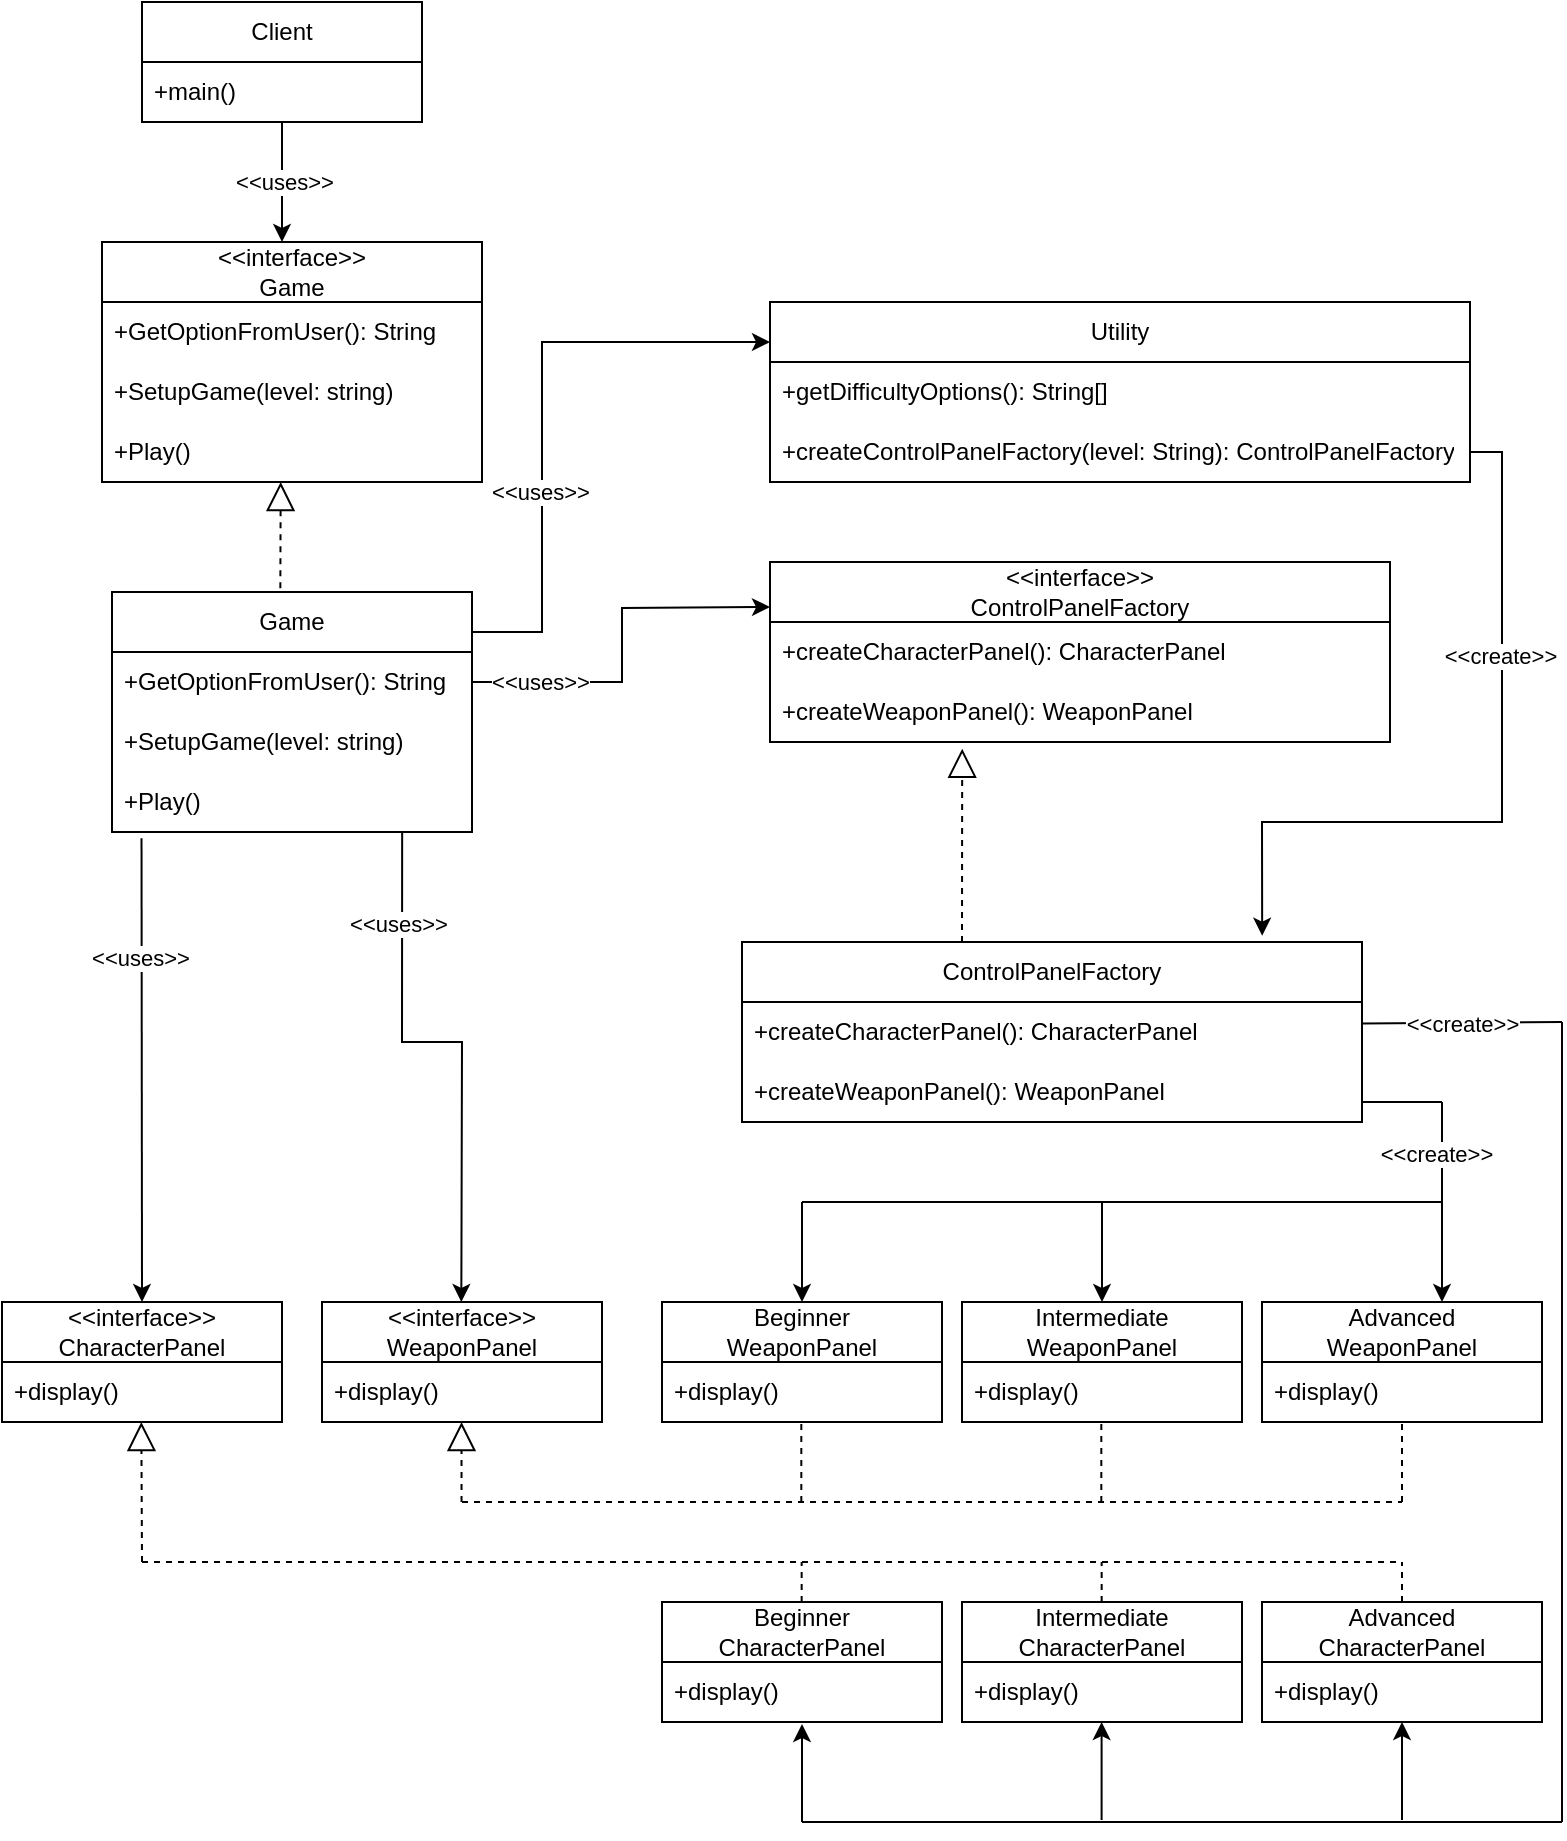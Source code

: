 <mxfile version="26.0.11">
  <diagram id="C5RBs43oDa-KdzZeNtuy" name="Page-1">
    <mxGraphModel dx="1091" dy="1097" grid="1" gridSize="10" guides="1" tooltips="1" connect="1" arrows="1" fold="1" page="1" pageScale="1" pageWidth="827" pageHeight="1169" math="0" shadow="0">
      <root>
        <mxCell id="WIyWlLk6GJQsqaUBKTNV-0" />
        <mxCell id="WIyWlLk6GJQsqaUBKTNV-1" parent="WIyWlLk6GJQsqaUBKTNV-0" />
        <mxCell id="McngEcx9FWwqstUlVT2f-10" style="edgeStyle=orthogonalEdgeStyle;rounded=0;orthogonalLoop=1;jettySize=auto;html=1;exitX=0.5;exitY=1;exitDx=0;exitDy=0;exitPerimeter=0;" edge="1" parent="WIyWlLk6GJQsqaUBKTNV-1">
          <mxGeometry relative="1" as="geometry">
            <mxPoint x="170" y="180" as="targetPoint" />
            <mxPoint x="170" y="120" as="sourcePoint" />
          </mxGeometry>
        </mxCell>
        <mxCell id="McngEcx9FWwqstUlVT2f-11" value="&amp;lt;&amp;lt;uses&amp;gt;&amp;gt;" style="edgeLabel;html=1;align=center;verticalAlign=middle;resizable=0;points=[];" vertex="1" connectable="0" parent="McngEcx9FWwqstUlVT2f-10">
          <mxGeometry x="0.004" y="1" relative="1" as="geometry">
            <mxPoint as="offset" />
          </mxGeometry>
        </mxCell>
        <mxCell id="McngEcx9FWwqstUlVT2f-4" value="&amp;lt;&amp;lt;interface&amp;gt;&amp;gt;&lt;div&gt;Game&lt;/div&gt;" style="swimlane;fontStyle=0;childLayout=stackLayout;horizontal=1;startSize=30;horizontalStack=0;resizeParent=1;resizeParentMax=0;resizeLast=0;collapsible=1;marginBottom=0;whiteSpace=wrap;html=1;" vertex="1" parent="WIyWlLk6GJQsqaUBKTNV-1">
          <mxGeometry x="80" y="180" width="190" height="120" as="geometry" />
        </mxCell>
        <mxCell id="McngEcx9FWwqstUlVT2f-6" value="+GetOptionFromUser(): String" style="text;strokeColor=none;fillColor=none;align=left;verticalAlign=middle;spacingLeft=4;spacingRight=4;overflow=hidden;points=[[0,0.5],[1,0.5]];portConstraint=eastwest;rotatable=0;whiteSpace=wrap;html=1;" vertex="1" parent="McngEcx9FWwqstUlVT2f-4">
          <mxGeometry y="30" width="190" height="30" as="geometry" />
        </mxCell>
        <mxCell id="McngEcx9FWwqstUlVT2f-5" value="+SetupGame(level: string)" style="text;strokeColor=none;fillColor=none;align=left;verticalAlign=middle;spacingLeft=4;spacingRight=4;overflow=hidden;points=[[0,0.5],[1,0.5]];portConstraint=eastwest;rotatable=0;whiteSpace=wrap;html=1;" vertex="1" parent="McngEcx9FWwqstUlVT2f-4">
          <mxGeometry y="60" width="190" height="30" as="geometry" />
        </mxCell>
        <mxCell id="McngEcx9FWwqstUlVT2f-7" value="+Play()" style="text;strokeColor=none;fillColor=none;align=left;verticalAlign=middle;spacingLeft=4;spacingRight=4;overflow=hidden;points=[[0,0.5],[1,0.5]];portConstraint=eastwest;rotatable=0;whiteSpace=wrap;html=1;" vertex="1" parent="McngEcx9FWwqstUlVT2f-4">
          <mxGeometry y="90" width="190" height="30" as="geometry" />
        </mxCell>
        <mxCell id="McngEcx9FWwqstUlVT2f-12" value="Game" style="swimlane;fontStyle=0;childLayout=stackLayout;horizontal=1;startSize=30;horizontalStack=0;resizeParent=1;resizeParentMax=0;resizeLast=0;collapsible=1;marginBottom=0;whiteSpace=wrap;html=1;" vertex="1" parent="WIyWlLk6GJQsqaUBKTNV-1">
          <mxGeometry x="85" y="355" width="180" height="120" as="geometry" />
        </mxCell>
        <mxCell id="McngEcx9FWwqstUlVT2f-13" value="+GetOptionFromUser(): String" style="text;strokeColor=none;fillColor=none;align=left;verticalAlign=middle;spacingLeft=4;spacingRight=4;overflow=hidden;points=[[0,0.5],[1,0.5]];portConstraint=eastwest;rotatable=0;whiteSpace=wrap;html=1;" vertex="1" parent="McngEcx9FWwqstUlVT2f-12">
          <mxGeometry y="30" width="180" height="30" as="geometry" />
        </mxCell>
        <mxCell id="McngEcx9FWwqstUlVT2f-14" value="+SetupGame(level: string)" style="text;strokeColor=none;fillColor=none;align=left;verticalAlign=middle;spacingLeft=4;spacingRight=4;overflow=hidden;points=[[0,0.5],[1,0.5]];portConstraint=eastwest;rotatable=0;whiteSpace=wrap;html=1;" vertex="1" parent="McngEcx9FWwqstUlVT2f-12">
          <mxGeometry y="60" width="180" height="30" as="geometry" />
        </mxCell>
        <mxCell id="McngEcx9FWwqstUlVT2f-15" value="+Play()" style="text;strokeColor=none;fillColor=none;align=left;verticalAlign=middle;spacingLeft=4;spacingRight=4;overflow=hidden;points=[[0,0.5],[1,0.5]];portConstraint=eastwest;rotatable=0;whiteSpace=wrap;html=1;" vertex="1" parent="McngEcx9FWwqstUlVT2f-12">
          <mxGeometry y="90" width="180" height="30" as="geometry" />
        </mxCell>
        <mxCell id="McngEcx9FWwqstUlVT2f-18" value="ControlPanelFactory" style="swimlane;fontStyle=0;childLayout=stackLayout;horizontal=1;startSize=30;horizontalStack=0;resizeParent=1;resizeParentMax=0;resizeLast=0;collapsible=1;marginBottom=0;whiteSpace=wrap;html=1;" vertex="1" parent="WIyWlLk6GJQsqaUBKTNV-1">
          <mxGeometry x="400" y="530" width="310" height="90" as="geometry" />
        </mxCell>
        <mxCell id="McngEcx9FWwqstUlVT2f-19" value="+createCharacterPanel(): CharacterPanel" style="text;strokeColor=none;fillColor=none;align=left;verticalAlign=middle;spacingLeft=4;spacingRight=4;overflow=hidden;points=[[0,0.5],[1,0.5]];portConstraint=eastwest;rotatable=0;whiteSpace=wrap;html=1;" vertex="1" parent="McngEcx9FWwqstUlVT2f-18">
          <mxGeometry y="30" width="310" height="30" as="geometry" />
        </mxCell>
        <mxCell id="McngEcx9FWwqstUlVT2f-21" value="+createWeaponPanel(): WeaponPanel" style="text;strokeColor=none;fillColor=none;align=left;verticalAlign=middle;spacingLeft=4;spacingRight=4;overflow=hidden;points=[[0,0.5],[1,0.5]];portConstraint=eastwest;rotatable=0;whiteSpace=wrap;html=1;" vertex="1" parent="McngEcx9FWwqstUlVT2f-18">
          <mxGeometry y="60" width="310" height="30" as="geometry" />
        </mxCell>
        <mxCell id="McngEcx9FWwqstUlVT2f-132" value="" style="endArrow=block;dashed=1;endFill=0;endSize=12;html=1;rounded=0;entryX=0.31;entryY=1.111;entryDx=0;entryDy=0;entryPerimeter=0;" edge="1" parent="McngEcx9FWwqstUlVT2f-18" target="McngEcx9FWwqstUlVT2f-124">
          <mxGeometry width="160" relative="1" as="geometry">
            <mxPoint x="110" as="sourcePoint" />
            <mxPoint x="270" as="targetPoint" />
          </mxGeometry>
        </mxCell>
        <mxCell id="McngEcx9FWwqstUlVT2f-22" value="Utility" style="swimlane;fontStyle=0;childLayout=stackLayout;horizontal=1;startSize=30;horizontalStack=0;resizeParent=1;resizeParentMax=0;resizeLast=0;collapsible=1;marginBottom=0;whiteSpace=wrap;html=1;" vertex="1" parent="WIyWlLk6GJQsqaUBKTNV-1">
          <mxGeometry x="414" y="210" width="350" height="90" as="geometry" />
        </mxCell>
        <mxCell id="McngEcx9FWwqstUlVT2f-24" value="+getDifficultyOptions(): String[]" style="text;strokeColor=none;fillColor=none;align=left;verticalAlign=middle;spacingLeft=4;spacingRight=4;overflow=hidden;points=[[0,0.5],[1,0.5]];portConstraint=eastwest;rotatable=0;whiteSpace=wrap;html=1;" vertex="1" parent="McngEcx9FWwqstUlVT2f-22">
          <mxGeometry y="30" width="350" height="30" as="geometry" />
        </mxCell>
        <mxCell id="McngEcx9FWwqstUlVT2f-23" value="+createControlPanelFactory(level: String): ControlPanelFactory" style="text;strokeColor=none;fillColor=none;align=left;verticalAlign=middle;spacingLeft=4;spacingRight=4;overflow=hidden;points=[[0,0.5],[1,0.5]];portConstraint=eastwest;rotatable=0;whiteSpace=wrap;html=1;" vertex="1" parent="McngEcx9FWwqstUlVT2f-22">
          <mxGeometry y="60" width="350" height="30" as="geometry" />
        </mxCell>
        <mxCell id="McngEcx9FWwqstUlVT2f-35" value="&lt;div&gt;&amp;lt;&amp;lt;interface&amp;gt;&amp;gt;&lt;/div&gt;WeaponPanel" style="swimlane;fontStyle=0;childLayout=stackLayout;horizontal=1;startSize=30;horizontalStack=0;resizeParent=1;resizeParentMax=0;resizeLast=0;collapsible=1;marginBottom=0;whiteSpace=wrap;html=1;" vertex="1" parent="WIyWlLk6GJQsqaUBKTNV-1">
          <mxGeometry x="190" y="710" width="140" height="60" as="geometry" />
        </mxCell>
        <mxCell id="McngEcx9FWwqstUlVT2f-36" value="+display()" style="text;strokeColor=none;fillColor=none;align=left;verticalAlign=middle;spacingLeft=4;spacingRight=4;overflow=hidden;points=[[0,0.5],[1,0.5]];portConstraint=eastwest;rotatable=0;whiteSpace=wrap;html=1;" vertex="1" parent="McngEcx9FWwqstUlVT2f-35">
          <mxGeometry y="30" width="140" height="30" as="geometry" />
        </mxCell>
        <mxCell id="McngEcx9FWwqstUlVT2f-51" value="&lt;div&gt;Beginner&lt;/div&gt;&lt;div&gt;CharacterPanel&lt;/div&gt;" style="swimlane;fontStyle=0;childLayout=stackLayout;horizontal=1;startSize=30;horizontalStack=0;resizeParent=1;resizeParentMax=0;resizeLast=0;collapsible=1;marginBottom=0;whiteSpace=wrap;html=1;" vertex="1" parent="WIyWlLk6GJQsqaUBKTNV-1">
          <mxGeometry x="360" y="860" width="140" height="60" as="geometry" />
        </mxCell>
        <mxCell id="McngEcx9FWwqstUlVT2f-52" value="+display()" style="text;strokeColor=none;fillColor=none;align=left;verticalAlign=middle;spacingLeft=4;spacingRight=4;overflow=hidden;points=[[0,0.5],[1,0.5]];portConstraint=eastwest;rotatable=0;whiteSpace=wrap;html=1;" vertex="1" parent="McngEcx9FWwqstUlVT2f-51">
          <mxGeometry y="30" width="140" height="30" as="geometry" />
        </mxCell>
        <mxCell id="McngEcx9FWwqstUlVT2f-53" value="&lt;div&gt;Intermediate&lt;/div&gt;&lt;div&gt;CharacterPanel&lt;/div&gt;" style="swimlane;fontStyle=0;childLayout=stackLayout;horizontal=1;startSize=30;horizontalStack=0;resizeParent=1;resizeParentMax=0;resizeLast=0;collapsible=1;marginBottom=0;whiteSpace=wrap;html=1;" vertex="1" parent="WIyWlLk6GJQsqaUBKTNV-1">
          <mxGeometry x="510" y="860" width="140" height="60" as="geometry" />
        </mxCell>
        <mxCell id="McngEcx9FWwqstUlVT2f-54" value="+display()" style="text;strokeColor=none;fillColor=none;align=left;verticalAlign=middle;spacingLeft=4;spacingRight=4;overflow=hidden;points=[[0,0.5],[1,0.5]];portConstraint=eastwest;rotatable=0;whiteSpace=wrap;html=1;" vertex="1" parent="McngEcx9FWwqstUlVT2f-53">
          <mxGeometry y="30" width="140" height="30" as="geometry" />
        </mxCell>
        <mxCell id="McngEcx9FWwqstUlVT2f-56" value="&lt;div&gt;Advanced&lt;/div&gt;&lt;div&gt;CharacterPanel&lt;/div&gt;" style="swimlane;fontStyle=0;childLayout=stackLayout;horizontal=1;startSize=30;horizontalStack=0;resizeParent=1;resizeParentMax=0;resizeLast=0;collapsible=1;marginBottom=0;whiteSpace=wrap;html=1;" vertex="1" parent="WIyWlLk6GJQsqaUBKTNV-1">
          <mxGeometry x="660" y="860" width="140" height="60" as="geometry" />
        </mxCell>
        <mxCell id="McngEcx9FWwqstUlVT2f-57" value="+display()" style="text;strokeColor=none;fillColor=none;align=left;verticalAlign=middle;spacingLeft=4;spacingRight=4;overflow=hidden;points=[[0,0.5],[1,0.5]];portConstraint=eastwest;rotatable=0;whiteSpace=wrap;html=1;" vertex="1" parent="McngEcx9FWwqstUlVT2f-56">
          <mxGeometry y="30" width="140" height="30" as="geometry" />
        </mxCell>
        <mxCell id="McngEcx9FWwqstUlVT2f-58" value="&lt;div&gt;Beginner&lt;/div&gt;&lt;div&gt;WeaponPanel&lt;/div&gt;" style="swimlane;fontStyle=0;childLayout=stackLayout;horizontal=1;startSize=30;horizontalStack=0;resizeParent=1;resizeParentMax=0;resizeLast=0;collapsible=1;marginBottom=0;whiteSpace=wrap;html=1;" vertex="1" parent="WIyWlLk6GJQsqaUBKTNV-1">
          <mxGeometry x="360" y="710" width="140" height="60" as="geometry" />
        </mxCell>
        <mxCell id="McngEcx9FWwqstUlVT2f-59" value="+display()" style="text;strokeColor=none;fillColor=none;align=left;verticalAlign=middle;spacingLeft=4;spacingRight=4;overflow=hidden;points=[[0,0.5],[1,0.5]];portConstraint=eastwest;rotatable=0;whiteSpace=wrap;html=1;" vertex="1" parent="McngEcx9FWwqstUlVT2f-58">
          <mxGeometry y="30" width="140" height="30" as="geometry" />
        </mxCell>
        <mxCell id="McngEcx9FWwqstUlVT2f-60" value="&lt;div&gt;Intermediate&lt;/div&gt;&lt;div&gt;WeaponPanel&lt;/div&gt;" style="swimlane;fontStyle=0;childLayout=stackLayout;horizontal=1;startSize=30;horizontalStack=0;resizeParent=1;resizeParentMax=0;resizeLast=0;collapsible=1;marginBottom=0;whiteSpace=wrap;html=1;" vertex="1" parent="WIyWlLk6GJQsqaUBKTNV-1">
          <mxGeometry x="510" y="710" width="140" height="60" as="geometry" />
        </mxCell>
        <mxCell id="McngEcx9FWwqstUlVT2f-61" value="+display()" style="text;strokeColor=none;fillColor=none;align=left;verticalAlign=middle;spacingLeft=4;spacingRight=4;overflow=hidden;points=[[0,0.5],[1,0.5]];portConstraint=eastwest;rotatable=0;whiteSpace=wrap;html=1;" vertex="1" parent="McngEcx9FWwqstUlVT2f-60">
          <mxGeometry y="30" width="140" height="30" as="geometry" />
        </mxCell>
        <mxCell id="McngEcx9FWwqstUlVT2f-62" value="&lt;div&gt;Advanced&lt;/div&gt;&lt;div&gt;WeaponPanel&lt;/div&gt;" style="swimlane;fontStyle=0;childLayout=stackLayout;horizontal=1;startSize=30;horizontalStack=0;resizeParent=1;resizeParentMax=0;resizeLast=0;collapsible=1;marginBottom=0;whiteSpace=wrap;html=1;" vertex="1" parent="WIyWlLk6GJQsqaUBKTNV-1">
          <mxGeometry x="660" y="710" width="140" height="60" as="geometry" />
        </mxCell>
        <mxCell id="McngEcx9FWwqstUlVT2f-63" value="+display()" style="text;strokeColor=none;fillColor=none;align=left;verticalAlign=middle;spacingLeft=4;spacingRight=4;overflow=hidden;points=[[0,0.5],[1,0.5]];portConstraint=eastwest;rotatable=0;whiteSpace=wrap;html=1;" vertex="1" parent="McngEcx9FWwqstUlVT2f-62">
          <mxGeometry y="30" width="140" height="30" as="geometry" />
        </mxCell>
        <mxCell id="McngEcx9FWwqstUlVT2f-31" value="&lt;div&gt;&amp;lt;&amp;lt;interface&amp;gt;&amp;gt;&lt;/div&gt;CharacterPanel" style="swimlane;fontStyle=0;childLayout=stackLayout;horizontal=1;startSize=30;horizontalStack=0;resizeParent=1;resizeParentMax=0;resizeLast=0;collapsible=1;marginBottom=0;whiteSpace=wrap;html=1;" vertex="1" parent="WIyWlLk6GJQsqaUBKTNV-1">
          <mxGeometry x="30" y="710" width="140" height="60" as="geometry" />
        </mxCell>
        <mxCell id="McngEcx9FWwqstUlVT2f-133" value="" style="endArrow=classic;html=1;rounded=0;exitX=0.082;exitY=1.106;exitDx=0;exitDy=0;exitPerimeter=0;" edge="1" parent="McngEcx9FWwqstUlVT2f-31" source="McngEcx9FWwqstUlVT2f-15">
          <mxGeometry width="50" height="50" relative="1" as="geometry">
            <mxPoint x="20" y="50" as="sourcePoint" />
            <mxPoint x="70" as="targetPoint" />
          </mxGeometry>
        </mxCell>
        <mxCell id="McngEcx9FWwqstUlVT2f-136" value="&amp;lt;&amp;lt;uses&amp;gt;&amp;gt;" style="edgeLabel;html=1;align=center;verticalAlign=middle;resizable=0;points=[];" vertex="1" connectable="0" parent="McngEcx9FWwqstUlVT2f-133">
          <mxGeometry x="-0.488" y="-1" relative="1" as="geometry">
            <mxPoint as="offset" />
          </mxGeometry>
        </mxCell>
        <mxCell id="McngEcx9FWwqstUlVT2f-32" value="+display()" style="text;strokeColor=none;fillColor=none;align=left;verticalAlign=middle;spacingLeft=4;spacingRight=4;overflow=hidden;points=[[0,0.5],[1,0.5]];portConstraint=eastwest;rotatable=0;whiteSpace=wrap;html=1;" vertex="1" parent="McngEcx9FWwqstUlVT2f-31">
          <mxGeometry y="30" width="140" height="30" as="geometry" />
        </mxCell>
        <mxCell id="McngEcx9FWwqstUlVT2f-93" value="" style="endArrow=block;dashed=1;endFill=0;endSize=12;html=1;rounded=0;" edge="1" parent="WIyWlLk6GJQsqaUBKTNV-1">
          <mxGeometry width="160" relative="1" as="geometry">
            <mxPoint x="259.76" y="810" as="sourcePoint" />
            <mxPoint x="259.76" y="770" as="targetPoint" />
          </mxGeometry>
        </mxCell>
        <mxCell id="McngEcx9FWwqstUlVT2f-94" value="" style="endArrow=none;dashed=1;html=1;rounded=0;" edge="1" parent="WIyWlLk6GJQsqaUBKTNV-1">
          <mxGeometry width="50" height="50" relative="1" as="geometry">
            <mxPoint x="260" y="810" as="sourcePoint" />
            <mxPoint x="730" y="810" as="targetPoint" />
          </mxGeometry>
        </mxCell>
        <mxCell id="McngEcx9FWwqstUlVT2f-95" value="" style="endArrow=none;dashed=1;html=1;rounded=0;" edge="1" parent="WIyWlLk6GJQsqaUBKTNV-1">
          <mxGeometry width="50" height="50" relative="1" as="geometry">
            <mxPoint x="730" y="810" as="sourcePoint" />
            <mxPoint x="730" y="770" as="targetPoint" />
          </mxGeometry>
        </mxCell>
        <mxCell id="McngEcx9FWwqstUlVT2f-96" value="" style="endArrow=none;dashed=1;html=1;rounded=0;" edge="1" parent="WIyWlLk6GJQsqaUBKTNV-1">
          <mxGeometry width="50" height="50" relative="1" as="geometry">
            <mxPoint x="579.66" y="810" as="sourcePoint" />
            <mxPoint x="579.66" y="770" as="targetPoint" />
          </mxGeometry>
        </mxCell>
        <mxCell id="McngEcx9FWwqstUlVT2f-97" value="" style="endArrow=none;dashed=1;html=1;rounded=0;" edge="1" parent="WIyWlLk6GJQsqaUBKTNV-1">
          <mxGeometry width="50" height="50" relative="1" as="geometry">
            <mxPoint x="429.66" y="810" as="sourcePoint" />
            <mxPoint x="429.66" y="770" as="targetPoint" />
          </mxGeometry>
        </mxCell>
        <mxCell id="McngEcx9FWwqstUlVT2f-98" value="" style="endArrow=block;dashed=1;endFill=0;endSize=12;html=1;rounded=0;" edge="1" parent="WIyWlLk6GJQsqaUBKTNV-1">
          <mxGeometry width="160" relative="1" as="geometry">
            <mxPoint x="100" y="840" as="sourcePoint" />
            <mxPoint x="99.66" y="770" as="targetPoint" />
          </mxGeometry>
        </mxCell>
        <mxCell id="McngEcx9FWwqstUlVT2f-99" value="" style="endArrow=none;dashed=1;html=1;rounded=0;" edge="1" parent="WIyWlLk6GJQsqaUBKTNV-1">
          <mxGeometry width="50" height="50" relative="1" as="geometry">
            <mxPoint x="100" y="840" as="sourcePoint" />
            <mxPoint x="730" y="840" as="targetPoint" />
          </mxGeometry>
        </mxCell>
        <mxCell id="McngEcx9FWwqstUlVT2f-100" value="" style="endArrow=none;dashed=1;html=1;rounded=0;exitX=0.5;exitY=0;exitDx=0;exitDy=0;" edge="1" parent="WIyWlLk6GJQsqaUBKTNV-1" source="McngEcx9FWwqstUlVT2f-56">
          <mxGeometry width="50" height="50" relative="1" as="geometry">
            <mxPoint x="680" y="890" as="sourcePoint" />
            <mxPoint x="730" y="840" as="targetPoint" />
          </mxGeometry>
        </mxCell>
        <mxCell id="McngEcx9FWwqstUlVT2f-101" value="" style="endArrow=none;dashed=1;html=1;rounded=0;exitX=0.5;exitY=0;exitDx=0;exitDy=0;" edge="1" parent="WIyWlLk6GJQsqaUBKTNV-1">
          <mxGeometry width="50" height="50" relative="1" as="geometry">
            <mxPoint x="579.83" y="860" as="sourcePoint" />
            <mxPoint x="579.83" y="840" as="targetPoint" />
          </mxGeometry>
        </mxCell>
        <mxCell id="McngEcx9FWwqstUlVT2f-102" value="" style="endArrow=none;dashed=1;html=1;rounded=0;exitX=0.5;exitY=0;exitDx=0;exitDy=0;" edge="1" parent="WIyWlLk6GJQsqaUBKTNV-1">
          <mxGeometry width="50" height="50" relative="1" as="geometry">
            <mxPoint x="429.83" y="860" as="sourcePoint" />
            <mxPoint x="429.83" y="840" as="targetPoint" />
          </mxGeometry>
        </mxCell>
        <mxCell id="McngEcx9FWwqstUlVT2f-107" value="" style="endArrow=block;dashed=1;endFill=0;endSize=12;html=1;rounded=0;entryX=0.422;entryY=1.061;entryDx=0;entryDy=0;entryPerimeter=0;" edge="1" parent="WIyWlLk6GJQsqaUBKTNV-1">
          <mxGeometry width="160" relative="1" as="geometry">
            <mxPoint x="169.17" y="353.17" as="sourcePoint" />
            <mxPoint x="169.35" y="300.0" as="targetPoint" />
          </mxGeometry>
        </mxCell>
        <mxCell id="McngEcx9FWwqstUlVT2f-108" value="" style="endArrow=none;html=1;rounded=0;" edge="1" parent="WIyWlLk6GJQsqaUBKTNV-1">
          <mxGeometry width="50" height="50" relative="1" as="geometry">
            <mxPoint x="810" y="970" as="sourcePoint" />
            <mxPoint x="810" y="570" as="targetPoint" />
          </mxGeometry>
        </mxCell>
        <mxCell id="McngEcx9FWwqstUlVT2f-109" value="" style="endArrow=none;html=1;rounded=0;" edge="1" parent="WIyWlLk6GJQsqaUBKTNV-1">
          <mxGeometry width="50" height="50" relative="1" as="geometry">
            <mxPoint x="430" y="970" as="sourcePoint" />
            <mxPoint x="810" y="970" as="targetPoint" />
          </mxGeometry>
        </mxCell>
        <mxCell id="McngEcx9FWwqstUlVT2f-110" value="" style="endArrow=none;html=1;rounded=0;" edge="1" parent="WIyWlLk6GJQsqaUBKTNV-1">
          <mxGeometry width="50" height="50" relative="1" as="geometry">
            <mxPoint x="430" y="660" as="sourcePoint" />
            <mxPoint x="750" y="660" as="targetPoint" />
          </mxGeometry>
        </mxCell>
        <mxCell id="McngEcx9FWwqstUlVT2f-111" value="" style="endArrow=classic;html=1;rounded=0;entryX=0.5;entryY=0;entryDx=0;entryDy=0;" edge="1" parent="WIyWlLk6GJQsqaUBKTNV-1" target="McngEcx9FWwqstUlVT2f-58">
          <mxGeometry width="50" height="50" relative="1" as="geometry">
            <mxPoint x="430" y="660" as="sourcePoint" />
            <mxPoint x="480" y="610" as="targetPoint" />
          </mxGeometry>
        </mxCell>
        <mxCell id="McngEcx9FWwqstUlVT2f-112" value="" style="endArrow=classic;html=1;rounded=0;entryX=0.5;entryY=0;entryDx=0;entryDy=0;" edge="1" parent="WIyWlLk6GJQsqaUBKTNV-1" target="McngEcx9FWwqstUlVT2f-60">
          <mxGeometry width="50" height="50" relative="1" as="geometry">
            <mxPoint x="580" y="660" as="sourcePoint" />
            <mxPoint x="630" y="610" as="targetPoint" />
          </mxGeometry>
        </mxCell>
        <mxCell id="McngEcx9FWwqstUlVT2f-113" value="" style="endArrow=classic;html=1;rounded=0;" edge="1" parent="WIyWlLk6GJQsqaUBKTNV-1">
          <mxGeometry width="50" height="50" relative="1" as="geometry">
            <mxPoint x="750" y="610" as="sourcePoint" />
            <mxPoint x="750" y="710" as="targetPoint" />
          </mxGeometry>
        </mxCell>
        <mxCell id="McngEcx9FWwqstUlVT2f-115" value="&amp;lt;&amp;lt;create&amp;gt;&amp;gt;" style="edgeLabel;html=1;align=center;verticalAlign=middle;resizable=0;points=[];" vertex="1" connectable="0" parent="McngEcx9FWwqstUlVT2f-113">
          <mxGeometry x="-0.483" y="-3" relative="1" as="geometry">
            <mxPoint as="offset" />
          </mxGeometry>
        </mxCell>
        <mxCell id="McngEcx9FWwqstUlVT2f-114" value="" style="endArrow=none;html=1;rounded=0;" edge="1" parent="WIyWlLk6GJQsqaUBKTNV-1">
          <mxGeometry width="50" height="50" relative="1" as="geometry">
            <mxPoint x="710" y="610" as="sourcePoint" />
            <mxPoint x="750" y="610" as="targetPoint" />
          </mxGeometry>
        </mxCell>
        <mxCell id="McngEcx9FWwqstUlVT2f-116" value="" style="endArrow=none;html=1;rounded=0;exitX=1;exitY=0.357;exitDx=0;exitDy=0;exitPerimeter=0;" edge="1" parent="WIyWlLk6GJQsqaUBKTNV-1" source="McngEcx9FWwqstUlVT2f-19">
          <mxGeometry width="50" height="50" relative="1" as="geometry">
            <mxPoint x="760" y="620" as="sourcePoint" />
            <mxPoint x="810" y="570" as="targetPoint" />
          </mxGeometry>
        </mxCell>
        <mxCell id="McngEcx9FWwqstUlVT2f-118" value="&amp;lt;&amp;lt;create&amp;gt;&amp;gt;" style="edgeLabel;html=1;align=center;verticalAlign=middle;resizable=0;points=[];" vertex="1" connectable="0" parent="McngEcx9FWwqstUlVT2f-116">
          <mxGeometry x="-0.003" relative="1" as="geometry">
            <mxPoint as="offset" />
          </mxGeometry>
        </mxCell>
        <mxCell id="McngEcx9FWwqstUlVT2f-119" value="" style="endArrow=classic;html=1;rounded=0;" edge="1" parent="WIyWlLk6GJQsqaUBKTNV-1">
          <mxGeometry width="50" height="50" relative="1" as="geometry">
            <mxPoint x="430" y="970" as="sourcePoint" />
            <mxPoint x="430" y="921" as="targetPoint" />
          </mxGeometry>
        </mxCell>
        <mxCell id="McngEcx9FWwqstUlVT2f-120" value="" style="endArrow=classic;html=1;rounded=0;" edge="1" parent="WIyWlLk6GJQsqaUBKTNV-1">
          <mxGeometry width="50" height="50" relative="1" as="geometry">
            <mxPoint x="579.8" y="969" as="sourcePoint" />
            <mxPoint x="579.8" y="920" as="targetPoint" />
          </mxGeometry>
        </mxCell>
        <mxCell id="McngEcx9FWwqstUlVT2f-121" value="" style="endArrow=classic;html=1;rounded=0;" edge="1" parent="WIyWlLk6GJQsqaUBKTNV-1">
          <mxGeometry width="50" height="50" relative="1" as="geometry">
            <mxPoint x="730" y="969" as="sourcePoint" />
            <mxPoint x="730" y="920" as="targetPoint" />
          </mxGeometry>
        </mxCell>
        <mxCell id="McngEcx9FWwqstUlVT2f-122" value="&lt;div&gt;&amp;lt;&amp;lt;interface&amp;gt;&amp;gt;&lt;/div&gt;ControlPanelFactory" style="swimlane;fontStyle=0;childLayout=stackLayout;horizontal=1;startSize=30;horizontalStack=0;resizeParent=1;resizeParentMax=0;resizeLast=0;collapsible=1;marginBottom=0;whiteSpace=wrap;html=1;" vertex="1" parent="WIyWlLk6GJQsqaUBKTNV-1">
          <mxGeometry x="414" y="340" width="310" height="90" as="geometry" />
        </mxCell>
        <mxCell id="McngEcx9FWwqstUlVT2f-123" value="+createCharacterPanel(): CharacterPanel" style="text;strokeColor=none;fillColor=none;align=left;verticalAlign=middle;spacingLeft=4;spacingRight=4;overflow=hidden;points=[[0,0.5],[1,0.5]];portConstraint=eastwest;rotatable=0;whiteSpace=wrap;html=1;" vertex="1" parent="McngEcx9FWwqstUlVT2f-122">
          <mxGeometry y="30" width="310" height="30" as="geometry" />
        </mxCell>
        <mxCell id="McngEcx9FWwqstUlVT2f-124" value="+createWeaponPanel(): WeaponPanel" style="text;strokeColor=none;fillColor=none;align=left;verticalAlign=middle;spacingLeft=4;spacingRight=4;overflow=hidden;points=[[0,0.5],[1,0.5]];portConstraint=eastwest;rotatable=0;whiteSpace=wrap;html=1;" vertex="1" parent="McngEcx9FWwqstUlVT2f-122">
          <mxGeometry y="60" width="310" height="30" as="geometry" />
        </mxCell>
        <mxCell id="McngEcx9FWwqstUlVT2f-125" value="" style="endArrow=classic;html=1;rounded=0;entryX=0.839;entryY=-0.035;entryDx=0;entryDy=0;entryPerimeter=0;exitX=1;exitY=0.5;exitDx=0;exitDy=0;" edge="1" parent="WIyWlLk6GJQsqaUBKTNV-1" source="McngEcx9FWwqstUlVT2f-23" target="McngEcx9FWwqstUlVT2f-18">
          <mxGeometry width="50" height="50" relative="1" as="geometry">
            <mxPoint x="730" y="350" as="sourcePoint" />
            <mxPoint x="780" y="470" as="targetPoint" />
            <Array as="points">
              <mxPoint x="780" y="285" />
              <mxPoint x="780" y="350" />
              <mxPoint x="780" y="470" />
              <mxPoint x="660" y="470" />
            </Array>
          </mxGeometry>
        </mxCell>
        <mxCell id="McngEcx9FWwqstUlVT2f-126" value="&amp;lt;&amp;lt;create&amp;gt;&amp;gt;" style="edgeLabel;html=1;align=center;verticalAlign=middle;resizable=0;points=[];" vertex="1" connectable="0" parent="McngEcx9FWwqstUlVT2f-125">
          <mxGeometry x="-0.379" y="-1" relative="1" as="geometry">
            <mxPoint as="offset" />
          </mxGeometry>
        </mxCell>
        <mxCell id="McngEcx9FWwqstUlVT2f-127" value="" style="endArrow=classic;html=1;rounded=0;entryX=0;entryY=0.5;entryDx=0;entryDy=0;" edge="1" parent="WIyWlLk6GJQsqaUBKTNV-1">
          <mxGeometry width="50" height="50" relative="1" as="geometry">
            <mxPoint x="265" y="375" as="sourcePoint" />
            <mxPoint x="414" y="230.0" as="targetPoint" />
            <Array as="points">
              <mxPoint x="300" y="375" />
              <mxPoint x="300" y="230" />
            </Array>
          </mxGeometry>
        </mxCell>
        <mxCell id="McngEcx9FWwqstUlVT2f-128" value="&amp;lt;&amp;lt;uses&amp;gt;&amp;gt;" style="edgeLabel;html=1;align=center;verticalAlign=middle;resizable=0;points=[];" vertex="1" connectable="0" parent="McngEcx9FWwqstUlVT2f-127">
          <mxGeometry x="-0.281" y="1" relative="1" as="geometry">
            <mxPoint as="offset" />
          </mxGeometry>
        </mxCell>
        <mxCell id="McngEcx9FWwqstUlVT2f-129" value="" style="endArrow=classic;html=1;rounded=0;entryX=0;entryY=0.25;entryDx=0;entryDy=0;" edge="1" parent="WIyWlLk6GJQsqaUBKTNV-1" target="McngEcx9FWwqstUlVT2f-122">
          <mxGeometry width="50" height="50" relative="1" as="geometry">
            <mxPoint x="265" y="400" as="sourcePoint" />
            <mxPoint x="315" y="350" as="targetPoint" />
            <Array as="points">
              <mxPoint x="340" y="400" />
              <mxPoint x="340" y="363" />
            </Array>
          </mxGeometry>
        </mxCell>
        <mxCell id="McngEcx9FWwqstUlVT2f-131" value="&amp;lt;&amp;lt;uses&amp;gt;&amp;gt;" style="edgeLabel;html=1;align=center;verticalAlign=middle;resizable=0;points=[];" vertex="1" connectable="0" parent="McngEcx9FWwqstUlVT2f-129">
          <mxGeometry x="-0.634" relative="1" as="geometry">
            <mxPoint as="offset" />
          </mxGeometry>
        </mxCell>
        <mxCell id="McngEcx9FWwqstUlVT2f-134" value="" style="endArrow=classic;html=1;rounded=0;exitX=0.806;exitY=0.989;exitDx=0;exitDy=0;exitPerimeter=0;" edge="1" parent="WIyWlLk6GJQsqaUBKTNV-1" source="McngEcx9FWwqstUlVT2f-15">
          <mxGeometry width="50" height="50" relative="1" as="geometry">
            <mxPoint x="230" y="480" as="sourcePoint" />
            <mxPoint x="259.66" y="710" as="targetPoint" />
            <Array as="points">
              <mxPoint x="230" y="580" />
              <mxPoint x="260" y="580" />
            </Array>
          </mxGeometry>
        </mxCell>
        <mxCell id="McngEcx9FWwqstUlVT2f-135" value="&amp;lt;&amp;lt;uses&amp;gt;&amp;gt;" style="edgeLabel;html=1;align=center;verticalAlign=middle;resizable=0;points=[];" vertex="1" connectable="0" parent="McngEcx9FWwqstUlVT2f-134">
          <mxGeometry x="-0.651" y="-2" relative="1" as="geometry">
            <mxPoint as="offset" />
          </mxGeometry>
        </mxCell>
        <mxCell id="McngEcx9FWwqstUlVT2f-138" value="Client" style="swimlane;fontStyle=0;childLayout=stackLayout;horizontal=1;startSize=30;horizontalStack=0;resizeParent=1;resizeParentMax=0;resizeLast=0;collapsible=1;marginBottom=0;whiteSpace=wrap;html=1;" vertex="1" parent="WIyWlLk6GJQsqaUBKTNV-1">
          <mxGeometry x="100" y="60" width="140" height="60" as="geometry" />
        </mxCell>
        <mxCell id="McngEcx9FWwqstUlVT2f-139" value="+main()" style="text;strokeColor=none;fillColor=none;align=left;verticalAlign=middle;spacingLeft=4;spacingRight=4;overflow=hidden;points=[[0,0.5],[1,0.5]];portConstraint=eastwest;rotatable=0;whiteSpace=wrap;html=1;" vertex="1" parent="McngEcx9FWwqstUlVT2f-138">
          <mxGeometry y="30" width="140" height="30" as="geometry" />
        </mxCell>
      </root>
    </mxGraphModel>
  </diagram>
</mxfile>
